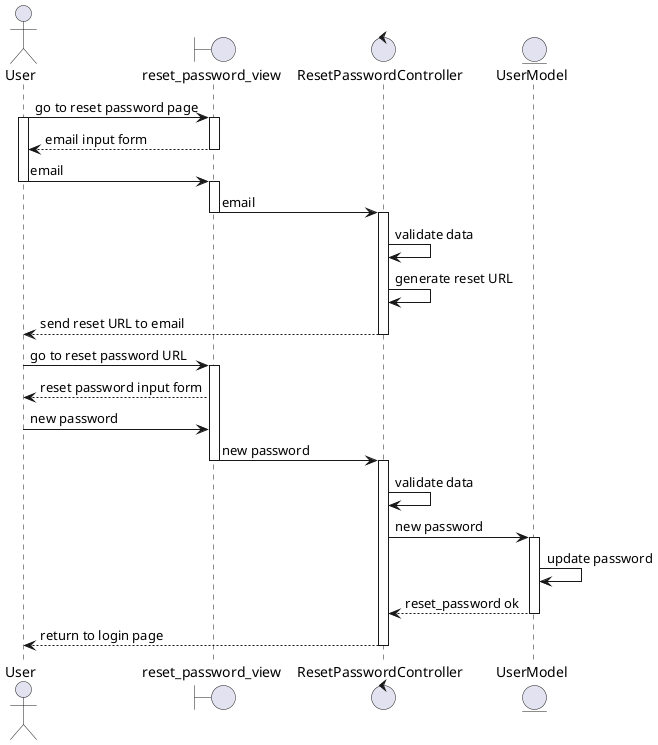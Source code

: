@startuml
actor User
boundary reset_password_view
control ResetPasswordController
entity UserModel

User -> reset_password_view : go to reset password page
activate User
activate reset_password_view
reset_password_view --> User : email input form
deactivate reset_password_view
User -> reset_password_view : email
deactivate User
activate reset_password_view
reset_password_view -> ResetPasswordController: email
deactivate reset_password_view
activate ResetPasswordController
ResetPasswordController -> ResetPasswordController : validate data
ResetPasswordController -> ResetPasswordController : generate reset URL
ResetPasswordController --> User : send reset URL to email
deactivate ResetPasswordController
User -> reset_password_view: go to reset password URL
activate reset_password_view
reset_password_view --> User : reset password input form
User -> reset_password_view : new password
reset_password_view -> ResetPasswordController: new password
deactivate reset_password_view
activate ResetPasswordController
ResetPasswordController -> ResetPasswordController : validate data
ResetPasswordController -> UserModel: new password
activate UserModel
UserModel -> UserModel: update password
UserModel --> ResetPasswordController : reset_password ok
deactivate UserModel
ResetPasswordController --> User: return to login page
deactivate ResetPasswordController

@enduml